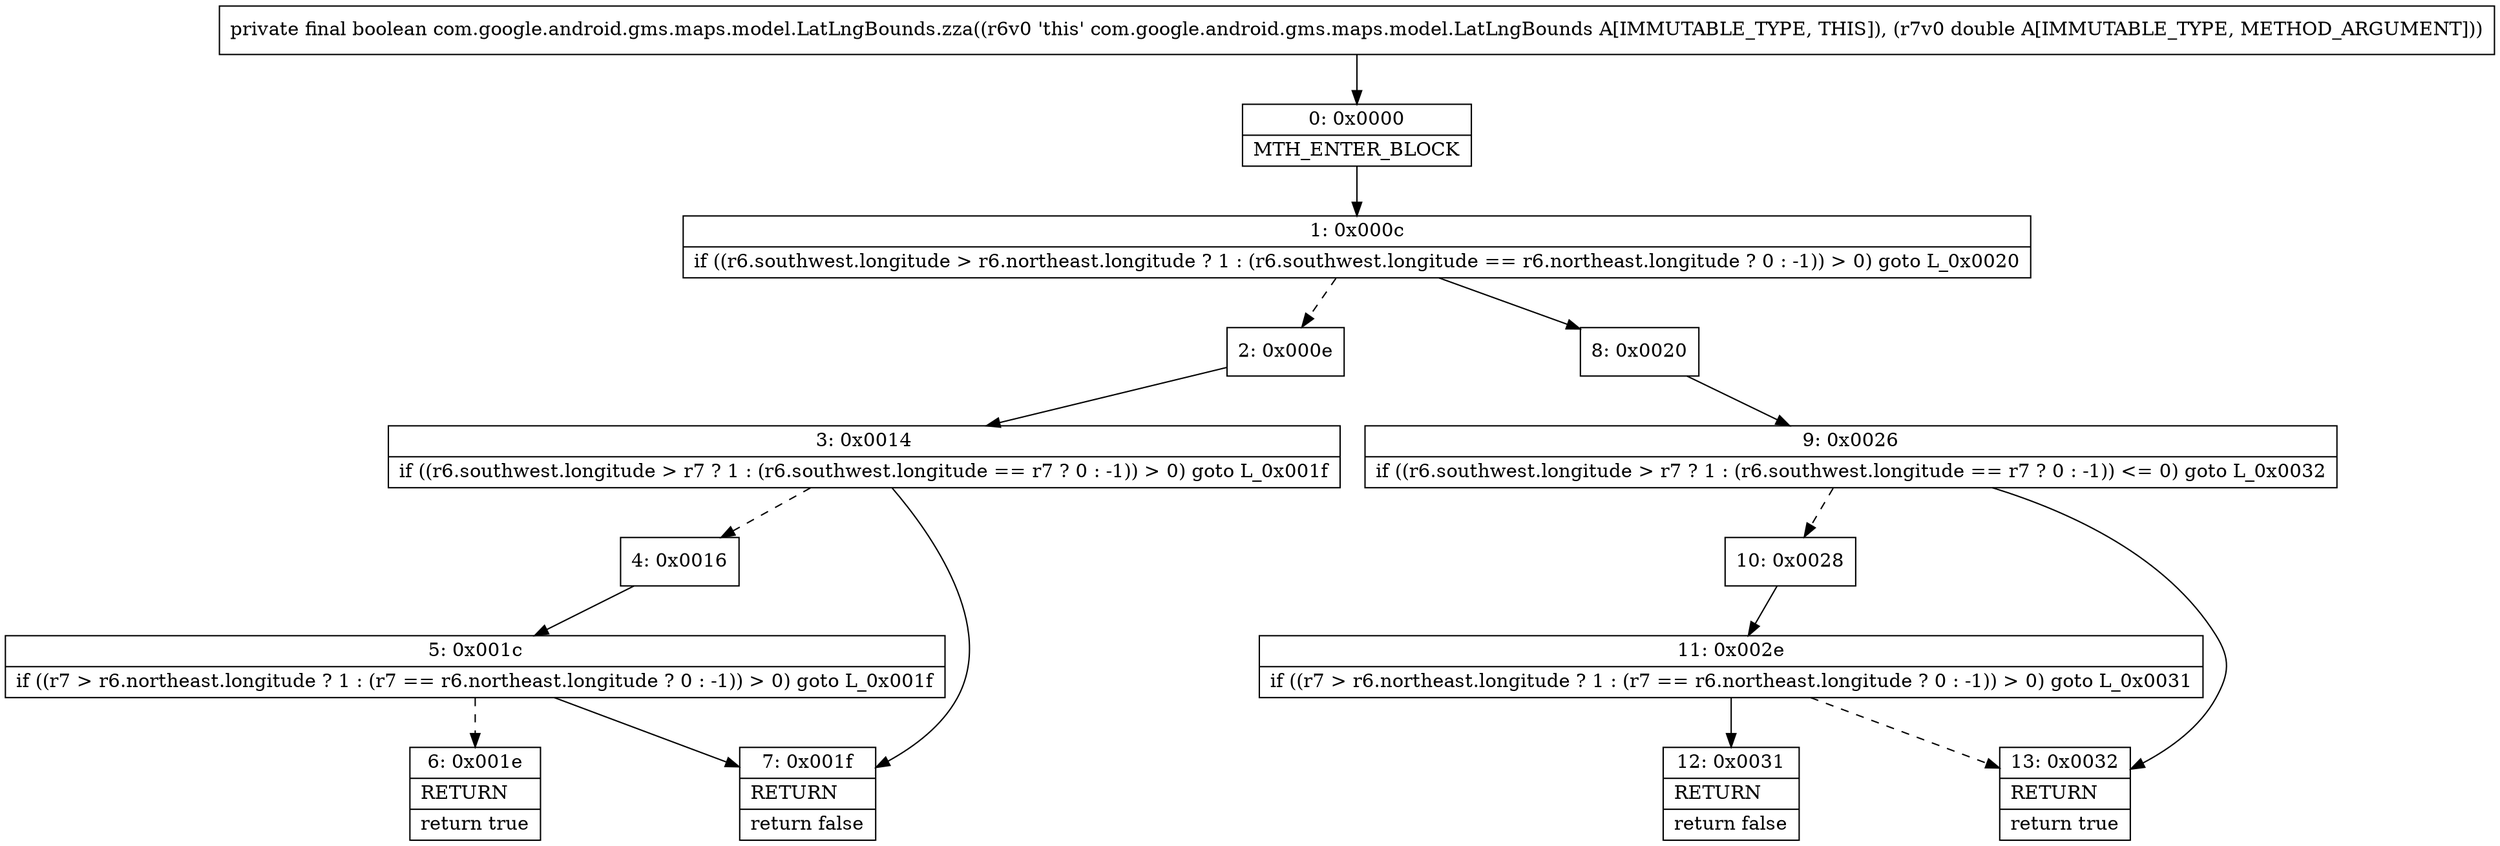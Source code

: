 digraph "CFG forcom.google.android.gms.maps.model.LatLngBounds.zza(D)Z" {
Node_0 [shape=record,label="{0\:\ 0x0000|MTH_ENTER_BLOCK\l}"];
Node_1 [shape=record,label="{1\:\ 0x000c|if ((r6.southwest.longitude \> r6.northeast.longitude ? 1 : (r6.southwest.longitude == r6.northeast.longitude ? 0 : \-1)) \> 0) goto L_0x0020\l}"];
Node_2 [shape=record,label="{2\:\ 0x000e}"];
Node_3 [shape=record,label="{3\:\ 0x0014|if ((r6.southwest.longitude \> r7 ? 1 : (r6.southwest.longitude == r7 ? 0 : \-1)) \> 0) goto L_0x001f\l}"];
Node_4 [shape=record,label="{4\:\ 0x0016}"];
Node_5 [shape=record,label="{5\:\ 0x001c|if ((r7 \> r6.northeast.longitude ? 1 : (r7 == r6.northeast.longitude ? 0 : \-1)) \> 0) goto L_0x001f\l}"];
Node_6 [shape=record,label="{6\:\ 0x001e|RETURN\l|return true\l}"];
Node_7 [shape=record,label="{7\:\ 0x001f|RETURN\l|return false\l}"];
Node_8 [shape=record,label="{8\:\ 0x0020}"];
Node_9 [shape=record,label="{9\:\ 0x0026|if ((r6.southwest.longitude \> r7 ? 1 : (r6.southwest.longitude == r7 ? 0 : \-1)) \<= 0) goto L_0x0032\l}"];
Node_10 [shape=record,label="{10\:\ 0x0028}"];
Node_11 [shape=record,label="{11\:\ 0x002e|if ((r7 \> r6.northeast.longitude ? 1 : (r7 == r6.northeast.longitude ? 0 : \-1)) \> 0) goto L_0x0031\l}"];
Node_12 [shape=record,label="{12\:\ 0x0031|RETURN\l|return false\l}"];
Node_13 [shape=record,label="{13\:\ 0x0032|RETURN\l|return true\l}"];
MethodNode[shape=record,label="{private final boolean com.google.android.gms.maps.model.LatLngBounds.zza((r6v0 'this' com.google.android.gms.maps.model.LatLngBounds A[IMMUTABLE_TYPE, THIS]), (r7v0 double A[IMMUTABLE_TYPE, METHOD_ARGUMENT])) }"];
MethodNode -> Node_0;
Node_0 -> Node_1;
Node_1 -> Node_2[style=dashed];
Node_1 -> Node_8;
Node_2 -> Node_3;
Node_3 -> Node_4[style=dashed];
Node_3 -> Node_7;
Node_4 -> Node_5;
Node_5 -> Node_6[style=dashed];
Node_5 -> Node_7;
Node_8 -> Node_9;
Node_9 -> Node_10[style=dashed];
Node_9 -> Node_13;
Node_10 -> Node_11;
Node_11 -> Node_12;
Node_11 -> Node_13[style=dashed];
}

